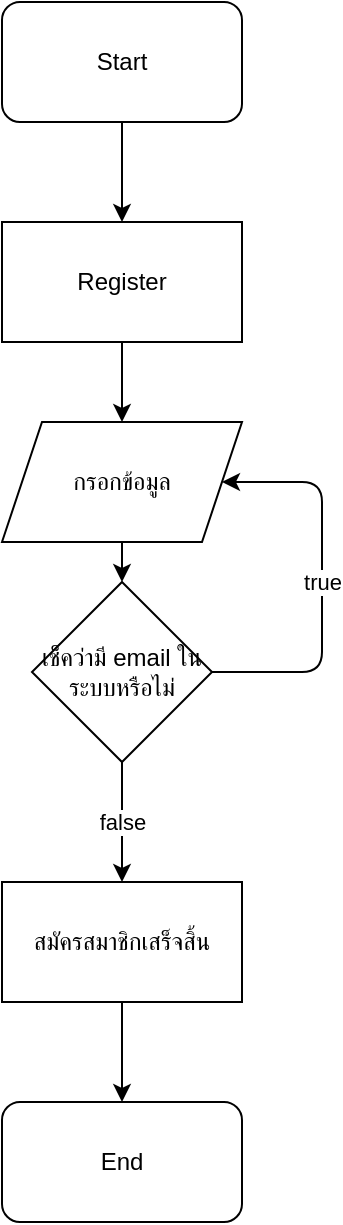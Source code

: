 <mxfile>
    <diagram id="PyJrMmM1SjAeQsl3XFVd" name="Register">
        <mxGraphModel dx="1066" dy="647" grid="1" gridSize="10" guides="1" tooltips="1" connect="1" arrows="1" fold="1" page="1" pageScale="1" pageWidth="850" pageHeight="1100" math="0" shadow="0">
            <root>
                <mxCell id="0"/>
                <mxCell id="1" parent="0"/>
                <mxCell id="ZeKJjcXw-Qp0TxT3RfJA-1" style="edgeStyle=none;html=1;exitX=0.5;exitY=1;exitDx=0;exitDy=0;entryX=0.5;entryY=0;entryDx=0;entryDy=0;" edge="1" parent="1" source="ZeKJjcXw-Qp0TxT3RfJA-2" target="ZeKJjcXw-Qp0TxT3RfJA-12">
                    <mxGeometry relative="1" as="geometry"/>
                </mxCell>
                <mxCell id="ZeKJjcXw-Qp0TxT3RfJA-2" value="Start" style="rounded=1;whiteSpace=wrap;html=1;" vertex="1" parent="1">
                    <mxGeometry x="350" y="180" width="120" height="60" as="geometry"/>
                </mxCell>
                <mxCell id="ZeKJjcXw-Qp0TxT3RfJA-3" style="edgeStyle=none;html=1;exitX=0.5;exitY=1;exitDx=0;exitDy=0;entryX=0.5;entryY=0;entryDx=0;entryDy=0;" edge="1" parent="1" source="ZeKJjcXw-Qp0TxT3RfJA-4" target="ZeKJjcXw-Qp0TxT3RfJA-7">
                    <mxGeometry relative="1" as="geometry"/>
                </mxCell>
                <mxCell id="ZeKJjcXw-Qp0TxT3RfJA-4" value="กรอกข้อมูล" style="shape=parallelogram;perimeter=parallelogramPerimeter;whiteSpace=wrap;html=1;fixedSize=1;" vertex="1" parent="1">
                    <mxGeometry x="350" y="390" width="120" height="60" as="geometry"/>
                </mxCell>
                <mxCell id="ZeKJjcXw-Qp0TxT3RfJA-5" value="true" style="edgeStyle=none;html=1;exitX=1;exitY=0.5;exitDx=0;exitDy=0;entryX=1;entryY=0.5;entryDx=0;entryDy=0;" edge="1" parent="1" source="ZeKJjcXw-Qp0TxT3RfJA-7" target="ZeKJjcXw-Qp0TxT3RfJA-4">
                    <mxGeometry relative="1" as="geometry">
                        <mxPoint x="510" y="515" as="targetPoint"/>
                        <Array as="points">
                            <mxPoint x="510" y="515"/>
                            <mxPoint x="510" y="420"/>
                        </Array>
                        <mxPoint as="offset"/>
                    </mxGeometry>
                </mxCell>
                <mxCell id="ZeKJjcXw-Qp0TxT3RfJA-6" value="false" style="edgeStyle=none;html=1;exitX=0.5;exitY=1;exitDx=0;exitDy=0;entryX=0.5;entryY=0;entryDx=0;entryDy=0;" edge="1" parent="1" source="ZeKJjcXw-Qp0TxT3RfJA-7" target="ZeKJjcXw-Qp0TxT3RfJA-9">
                    <mxGeometry relative="1" as="geometry"/>
                </mxCell>
                <mxCell id="ZeKJjcXw-Qp0TxT3RfJA-7" value="เช็คว่ามี email ในระบบหรือไม่" style="rhombus;whiteSpace=wrap;html=1;" vertex="1" parent="1">
                    <mxGeometry x="365" y="470" width="90" height="90" as="geometry"/>
                </mxCell>
                <mxCell id="ZeKJjcXw-Qp0TxT3RfJA-8" style="edgeStyle=none;html=1;exitX=0.5;exitY=1;exitDx=0;exitDy=0;entryX=0.5;entryY=0;entryDx=0;entryDy=0;" edge="1" parent="1" source="ZeKJjcXw-Qp0TxT3RfJA-9" target="ZeKJjcXw-Qp0TxT3RfJA-10">
                    <mxGeometry relative="1" as="geometry"/>
                </mxCell>
                <mxCell id="ZeKJjcXw-Qp0TxT3RfJA-9" value="สมัครสมาชิกเสร็จสิ้น" style="rounded=0;whiteSpace=wrap;html=1;" vertex="1" parent="1">
                    <mxGeometry x="350" y="620" width="120" height="60" as="geometry"/>
                </mxCell>
                <mxCell id="ZeKJjcXw-Qp0TxT3RfJA-10" value="End" style="rounded=1;whiteSpace=wrap;html=1;" vertex="1" parent="1">
                    <mxGeometry x="350" y="730" width="120" height="60" as="geometry"/>
                </mxCell>
                <mxCell id="ZeKJjcXw-Qp0TxT3RfJA-11" style="edgeStyle=none;html=1;exitX=0.5;exitY=1;exitDx=0;exitDy=0;entryX=0.5;entryY=0;entryDx=0;entryDy=0;" edge="1" parent="1" source="ZeKJjcXw-Qp0TxT3RfJA-12" target="ZeKJjcXw-Qp0TxT3RfJA-4">
                    <mxGeometry relative="1" as="geometry"/>
                </mxCell>
                <mxCell id="ZeKJjcXw-Qp0TxT3RfJA-12" value="Register" style="rounded=0;whiteSpace=wrap;html=1;" vertex="1" parent="1">
                    <mxGeometry x="350" y="290" width="120" height="60" as="geometry"/>
                </mxCell>
            </root>
        </mxGraphModel>
    </diagram>
    <diagram id="k41MNSmxpRIj_fFJD7Nm" name="Login">
        <mxGraphModel dx="1184" dy="719" grid="1" gridSize="10" guides="1" tooltips="1" connect="1" arrows="1" fold="1" page="1" pageScale="1" pageWidth="850" pageHeight="1100" math="0" shadow="0">
            <root>
                <mxCell id="0"/>
                <mxCell id="1" parent="0"/>
                <mxCell id="26" style="edgeStyle=none;html=1;exitX=0.5;exitY=1;exitDx=0;exitDy=0;entryX=0.5;entryY=0;entryDx=0;entryDy=0;" edge="1" parent="1" source="2" target="24">
                    <mxGeometry relative="1" as="geometry"/>
                </mxCell>
                <mxCell id="2" value="Start" style="rounded=1;whiteSpace=wrap;html=1;" vertex="1" parent="1">
                    <mxGeometry x="350" y="180" width="120" height="60" as="geometry"/>
                </mxCell>
                <mxCell id="18" style="edgeStyle=none;html=1;exitX=0.5;exitY=1;exitDx=0;exitDy=0;entryX=0.5;entryY=0;entryDx=0;entryDy=0;" edge="1" parent="1" source="3" target="4">
                    <mxGeometry relative="1" as="geometry"/>
                </mxCell>
                <mxCell id="3" value="กรอก email&lt;br&gt;และ password" style="shape=parallelogram;perimeter=parallelogramPerimeter;whiteSpace=wrap;html=1;fixedSize=1;" vertex="1" parent="1">
                    <mxGeometry x="350" y="390" width="120" height="60" as="geometry"/>
                </mxCell>
                <mxCell id="16" value="false" style="edgeStyle=none;html=1;exitX=1;exitY=0.5;exitDx=0;exitDy=0;entryX=1;entryY=0.5;entryDx=0;entryDy=0;" edge="1" parent="1" source="4" target="3">
                    <mxGeometry relative="1" as="geometry">
                        <mxPoint x="510" y="515" as="targetPoint"/>
                        <Array as="points">
                            <mxPoint x="510" y="515"/>
                            <mxPoint x="510" y="420"/>
                        </Array>
                        <mxPoint as="offset"/>
                    </mxGeometry>
                </mxCell>
                <mxCell id="17" value="true" style="edgeStyle=none;html=1;exitX=0.5;exitY=1;exitDx=0;exitDy=0;entryX=0.5;entryY=0;entryDx=0;entryDy=0;" edge="1" parent="1" source="4" target="5">
                    <mxGeometry relative="1" as="geometry"/>
                </mxCell>
                <mxCell id="4" value="ตรวจสอบ email และ password" style="rhombus;whiteSpace=wrap;html=1;" vertex="1" parent="1">
                    <mxGeometry x="365" y="470" width="90" height="90" as="geometry"/>
                </mxCell>
                <mxCell id="20" style="edgeStyle=none;html=1;exitX=0.5;exitY=1;exitDx=0;exitDy=0;entryX=0.5;entryY=0;entryDx=0;entryDy=0;" edge="1" parent="1" source="5" target="6">
                    <mxGeometry relative="1" as="geometry"/>
                </mxCell>
                <mxCell id="5" value="เข้าสู่ระบบ" style="rounded=0;whiteSpace=wrap;html=1;" vertex="1" parent="1">
                    <mxGeometry x="350" y="620" width="120" height="60" as="geometry"/>
                </mxCell>
                <mxCell id="6" value="End" style="rounded=1;whiteSpace=wrap;html=1;" vertex="1" parent="1">
                    <mxGeometry x="350" y="730" width="120" height="60" as="geometry"/>
                </mxCell>
                <mxCell id="25" style="edgeStyle=none;html=1;exitX=0.5;exitY=1;exitDx=0;exitDy=0;entryX=0.5;entryY=0;entryDx=0;entryDy=0;" edge="1" parent="1" source="24" target="3">
                    <mxGeometry relative="1" as="geometry"/>
                </mxCell>
                <mxCell id="24" value="Login" style="rounded=0;whiteSpace=wrap;html=1;" vertex="1" parent="1">
                    <mxGeometry x="350" y="290" width="120" height="60" as="geometry"/>
                </mxCell>
            </root>
        </mxGraphModel>
    </diagram>
    <diagram id="CVds6cfi_F3G6pu25hDD" name="Add friend">
        <mxGraphModel dx="1066" dy="647" grid="1" gridSize="10" guides="1" tooltips="1" connect="1" arrows="1" fold="1" page="1" pageScale="1" pageWidth="850" pageHeight="1100" math="0" shadow="0">
            <root>
                <mxCell id="0"/>
                <mxCell id="1" parent="0"/>
                <mxCell id="NwCu4bUde35X5dOU_-Kp-1" style="edgeStyle=none;html=1;exitX=0.5;exitY=1;exitDx=0;exitDy=0;entryX=0.5;entryY=0;entryDx=0;entryDy=0;" edge="1" parent="1" source="NwCu4bUde35X5dOU_-Kp-2" target="NwCu4bUde35X5dOU_-Kp-12">
                    <mxGeometry relative="1" as="geometry"/>
                </mxCell>
                <mxCell id="NwCu4bUde35X5dOU_-Kp-2" value="Start" style="rounded=1;whiteSpace=wrap;html=1;" vertex="1" parent="1">
                    <mxGeometry x="350" y="180" width="120" height="60" as="geometry"/>
                </mxCell>
                <mxCell id="NwCu4bUde35X5dOU_-Kp-3" style="edgeStyle=none;html=1;exitX=0.5;exitY=1;exitDx=0;exitDy=0;entryX=0.5;entryY=0;entryDx=0;entryDy=0;" edge="1" parent="1" source="NwCu4bUde35X5dOU_-Kp-4" target="NwCu4bUde35X5dOU_-Kp-7">
                    <mxGeometry relative="1" as="geometry"/>
                </mxCell>
                <mxCell id="NwCu4bUde35X5dOU_-Kp-4" value="กรอกชื่อเพื่อนที่&lt;br&gt;จะค้นหา" style="shape=parallelogram;perimeter=parallelogramPerimeter;whiteSpace=wrap;html=1;fixedSize=1;" vertex="1" parent="1">
                    <mxGeometry x="350" y="390" width="120" height="60" as="geometry"/>
                </mxCell>
                <mxCell id="NwCu4bUde35X5dOU_-Kp-5" value="true" style="edgeStyle=none;html=1;exitX=1;exitY=0.5;exitDx=0;exitDy=0;entryX=1;entryY=0.5;entryDx=0;entryDy=0;" edge="1" parent="1" source="NwCu4bUde35X5dOU_-Kp-7" target="NwCu4bUde35X5dOU_-Kp-4">
                    <mxGeometry relative="1" as="geometry">
                        <mxPoint x="510" y="515" as="targetPoint"/>
                        <Array as="points">
                            <mxPoint x="510" y="515"/>
                            <mxPoint x="510" y="420"/>
                        </Array>
                        <mxPoint as="offset"/>
                    </mxGeometry>
                </mxCell>
                <mxCell id="NwCu4bUde35X5dOU_-Kp-6" value="false" style="edgeStyle=none;html=1;exitX=0.5;exitY=1;exitDx=0;exitDy=0;entryX=0.5;entryY=0;entryDx=0;entryDy=0;" edge="1" parent="1" source="NwCu4bUde35X5dOU_-Kp-7" target="NwCu4bUde35X5dOU_-Kp-9">
                    <mxGeometry relative="1" as="geometry"/>
                </mxCell>
                <mxCell id="NwCu4bUde35X5dOU_-Kp-7" value="มีเพื่อนอยู่แล้ว" style="rhombus;whiteSpace=wrap;html=1;" vertex="1" parent="1">
                    <mxGeometry x="365" y="470" width="90" height="90" as="geometry"/>
                </mxCell>
                <mxCell id="NwCu4bUde35X5dOU_-Kp-8" style="edgeStyle=none;html=1;exitX=0.5;exitY=1;exitDx=0;exitDy=0;entryX=0.5;entryY=0;entryDx=0;entryDy=0;" edge="1" parent="1" source="NwCu4bUde35X5dOU_-Kp-9" target="NwCu4bUde35X5dOU_-Kp-10">
                    <mxGeometry relative="1" as="geometry"/>
                </mxCell>
                <mxCell id="NwCu4bUde35X5dOU_-Kp-9" value="เพิ่มเพื่อนเสร็จสิ้น" style="rounded=0;whiteSpace=wrap;html=1;" vertex="1" parent="1">
                    <mxGeometry x="350" y="620" width="120" height="60" as="geometry"/>
                </mxCell>
                <mxCell id="NwCu4bUde35X5dOU_-Kp-10" value="End" style="rounded=1;whiteSpace=wrap;html=1;" vertex="1" parent="1">
                    <mxGeometry x="350" y="730" width="120" height="60" as="geometry"/>
                </mxCell>
                <mxCell id="NwCu4bUde35X5dOU_-Kp-11" style="edgeStyle=none;html=1;exitX=0.5;exitY=1;exitDx=0;exitDy=0;entryX=0.5;entryY=0;entryDx=0;entryDy=0;" edge="1" parent="1" source="NwCu4bUde35X5dOU_-Kp-12" target="NwCu4bUde35X5dOU_-Kp-4">
                    <mxGeometry relative="1" as="geometry"/>
                </mxCell>
                <mxCell id="NwCu4bUde35X5dOU_-Kp-12" value="Add friend" style="rounded=0;whiteSpace=wrap;html=1;" vertex="1" parent="1">
                    <mxGeometry x="350" y="290" width="120" height="60" as="geometry"/>
                </mxCell>
            </root>
        </mxGraphModel>
    </diagram>
    <diagram id="NRav7JcM6mGJh2icd6QI" name="Create Group">
        <mxGraphModel dx="1066" dy="647" grid="1" gridSize="10" guides="1" tooltips="1" connect="1" arrows="1" fold="1" page="1" pageScale="1" pageWidth="850" pageHeight="1100" math="0" shadow="0">
            <root>
                <mxCell id="0"/>
                <mxCell id="1" parent="0"/>
                <mxCell id="zdrL28co5mXUtNiX3Ev--1" style="edgeStyle=none;html=1;exitX=0.5;exitY=1;exitDx=0;exitDy=0;entryX=0.5;entryY=0;entryDx=0;entryDy=0;" edge="1" parent="1" source="zdrL28co5mXUtNiX3Ev--2" target="zdrL28co5mXUtNiX3Ev--12">
                    <mxGeometry relative="1" as="geometry"/>
                </mxCell>
                <mxCell id="zdrL28co5mXUtNiX3Ev--2" value="Start" style="rounded=1;whiteSpace=wrap;html=1;" vertex="1" parent="1">
                    <mxGeometry x="350" y="180" width="120" height="60" as="geometry"/>
                </mxCell>
                <mxCell id="zdrL28co5mXUtNiX3Ev--13" style="edgeStyle=none;html=1;exitX=0.5;exitY=1;exitDx=0;exitDy=0;entryX=0.5;entryY=0;entryDx=0;entryDy=0;" edge="1" parent="1" source="zdrL28co5mXUtNiX3Ev--4" target="zdrL28co5mXUtNiX3Ev--9">
                    <mxGeometry relative="1" as="geometry"/>
                </mxCell>
                <mxCell id="zdrL28co5mXUtNiX3Ev--4" value="กรอกชื่อ group" style="shape=parallelogram;perimeter=parallelogramPerimeter;whiteSpace=wrap;html=1;fixedSize=1;" vertex="1" parent="1">
                    <mxGeometry x="350" y="390" width="120" height="60" as="geometry"/>
                </mxCell>
                <mxCell id="zdrL28co5mXUtNiX3Ev--8" style="edgeStyle=none;html=1;exitX=0.5;exitY=1;exitDx=0;exitDy=0;entryX=0.5;entryY=0;entryDx=0;entryDy=0;" edge="1" parent="1" source="zdrL28co5mXUtNiX3Ev--9" target="zdrL28co5mXUtNiX3Ev--10">
                    <mxGeometry relative="1" as="geometry"/>
                </mxCell>
                <mxCell id="zdrL28co5mXUtNiX3Ev--9" value="สร้าง group เสร็จสิ้น" style="rounded=0;whiteSpace=wrap;html=1;" vertex="1" parent="1">
                    <mxGeometry x="350" y="530" width="120" height="60" as="geometry"/>
                </mxCell>
                <mxCell id="zdrL28co5mXUtNiX3Ev--10" value="End" style="rounded=1;whiteSpace=wrap;html=1;" vertex="1" parent="1">
                    <mxGeometry x="350" y="640" width="120" height="60" as="geometry"/>
                </mxCell>
                <mxCell id="zdrL28co5mXUtNiX3Ev--11" style="edgeStyle=none;html=1;exitX=0.5;exitY=1;exitDx=0;exitDy=0;entryX=0.5;entryY=0;entryDx=0;entryDy=0;" edge="1" parent="1" source="zdrL28co5mXUtNiX3Ev--12" target="zdrL28co5mXUtNiX3Ev--4">
                    <mxGeometry relative="1" as="geometry"/>
                </mxCell>
                <mxCell id="zdrL28co5mXUtNiX3Ev--12" value="สร้าง group" style="rounded=0;whiteSpace=wrap;html=1;" vertex="1" parent="1">
                    <mxGeometry x="350" y="290" width="120" height="60" as="geometry"/>
                </mxCell>
            </root>
        </mxGraphModel>
    </diagram>
    <diagram id="xWcvocKFMW8002_qZZDH" name="Create Trip">
        <mxGraphModel dx="1066" dy="647" grid="1" gridSize="10" guides="1" tooltips="1" connect="1" arrows="1" fold="1" page="1" pageScale="1" pageWidth="850" pageHeight="1100" math="0" shadow="0">
            <root>
                <mxCell id="0"/>
                <mxCell id="1" parent="0"/>
                <mxCell id="G1adfOiWiAhAwcdr__HO-6" style="edgeStyle=none;html=1;exitX=0.5;exitY=1;exitDx=0;exitDy=0;entryX=0.5;entryY=0;entryDx=0;entryDy=0;" edge="1" parent="1" source="6YdhhxhGVN4XUVl2KUxv-2" target="VZmkItNPTV-olGGa3Bcf-1">
                    <mxGeometry relative="1" as="geometry"/>
                </mxCell>
                <mxCell id="6YdhhxhGVN4XUVl2KUxv-2" value="Start" style="rounded=1;whiteSpace=wrap;html=1;" vertex="1" parent="1">
                    <mxGeometry x="350" y="180" width="120" height="60" as="geometry"/>
                </mxCell>
                <mxCell id="6YdhhxhGVN4XUVl2KUxv-3" style="edgeStyle=none;html=1;exitX=0.5;exitY=1;exitDx=0;exitDy=0;entryX=0.5;entryY=0;entryDx=0;entryDy=0;" edge="1" parent="1" source="6YdhhxhGVN4XUVl2KUxv-4" target="6YdhhxhGVN4XUVl2KUxv-6">
                    <mxGeometry relative="1" as="geometry"/>
                </mxCell>
                <mxCell id="6YdhhxhGVN4XUVl2KUxv-4" value="กรอกชื่อ trip" style="shape=parallelogram;perimeter=parallelogramPerimeter;whiteSpace=wrap;html=1;fixedSize=1;" vertex="1" parent="1">
                    <mxGeometry x="350" y="540" width="120" height="60" as="geometry"/>
                </mxCell>
                <mxCell id="6YdhhxhGVN4XUVl2KUxv-5" style="edgeStyle=none;html=1;exitX=0.5;exitY=1;exitDx=0;exitDy=0;entryX=0.5;entryY=0;entryDx=0;entryDy=0;" edge="1" parent="1" source="6YdhhxhGVN4XUVl2KUxv-6" target="6YdhhxhGVN4XUVl2KUxv-7">
                    <mxGeometry relative="1" as="geometry"/>
                </mxCell>
                <mxCell id="6YdhhxhGVN4XUVl2KUxv-6" value="สร้าง trip เสร็จสิ้น" style="rounded=0;whiteSpace=wrap;html=1;" vertex="1" parent="1">
                    <mxGeometry x="350" y="680" width="120" height="60" as="geometry"/>
                </mxCell>
                <mxCell id="6YdhhxhGVN4XUVl2KUxv-7" value="End" style="rounded=1;whiteSpace=wrap;html=1;" vertex="1" parent="1">
                    <mxGeometry x="350" y="790" width="120" height="60" as="geometry"/>
                </mxCell>
                <mxCell id="6YdhhxhGVN4XUVl2KUxv-8" style="edgeStyle=none;html=1;exitX=0.5;exitY=1;exitDx=0;exitDy=0;entryX=0.5;entryY=0;entryDx=0;entryDy=0;" edge="1" parent="1" target="6YdhhxhGVN4XUVl2KUxv-4">
                    <mxGeometry relative="1" as="geometry">
                        <mxPoint x="410" y="500" as="sourcePoint"/>
                    </mxGeometry>
                </mxCell>
                <mxCell id="6YdhhxhGVN4XUVl2KUxv-9" value="สร้าง trip" style="rounded=0;whiteSpace=wrap;html=1;" vertex="1" parent="1">
                    <mxGeometry x="350" y="440" width="120" height="60" as="geometry"/>
                </mxCell>
                <mxCell id="G1adfOiWiAhAwcdr__HO-3" style="edgeStyle=none;html=1;exitX=0.5;exitY=1;exitDx=0;exitDy=0;entryX=0.5;entryY=0;entryDx=0;entryDy=0;" edge="1" parent="1" source="VZmkItNPTV-olGGa3Bcf-1" target="6YdhhxhGVN4XUVl2KUxv-9">
                    <mxGeometry relative="1" as="geometry"/>
                </mxCell>
                <mxCell id="G1adfOiWiAhAwcdr__HO-4" value="true" style="edgeLabel;html=1;align=center;verticalAlign=middle;resizable=0;points=[];" vertex="1" connectable="0" parent="G1adfOiWiAhAwcdr__HO-3">
                    <mxGeometry x="-0.212" y="1" relative="1" as="geometry">
                        <mxPoint as="offset"/>
                    </mxGeometry>
                </mxCell>
                <mxCell id="G1adfOiWiAhAwcdr__HO-5" value="false" style="edgeStyle=none;html=1;exitX=1;exitY=0.5;exitDx=0;exitDy=0;entryX=0;entryY=0.5;entryDx=0;entryDy=0;" edge="1" parent="1" source="VZmkItNPTV-olGGa3Bcf-1" target="G1adfOiWiAhAwcdr__HO-2">
                    <mxGeometry relative="1" as="geometry"/>
                </mxCell>
                <mxCell id="VZmkItNPTV-olGGa3Bcf-1" value="มี group หรือยัง" style="rhombus;whiteSpace=wrap;html=1;" vertex="1" parent="1">
                    <mxGeometry x="365" y="295" width="90" height="90" as="geometry"/>
                </mxCell>
                <mxCell id="G1adfOiWiAhAwcdr__HO-2" value="ต้องกลับไปสร้าง &lt;br&gt;group ก่อน" style="rounded=0;whiteSpace=wrap;html=1;" vertex="1" parent="1">
                    <mxGeometry x="520" y="310" width="120" height="60" as="geometry"/>
                </mxCell>
            </root>
        </mxGraphModel>
    </diagram>
    <diagram id="rwiyw8NoTTZhS52I_1hm" name="Invite member group/trip">
        <mxGraphModel dx="1066" dy="647" grid="1" gridSize="10" guides="1" tooltips="1" connect="1" arrows="1" fold="1" page="1" pageScale="1" pageWidth="850" pageHeight="1100" math="0" shadow="0">
            <root>
                <mxCell id="0"/>
                <mxCell id="1" parent="0"/>
                <mxCell id="DnH-XZ8R9E-RzDZh9lpv-1" style="edgeStyle=none;html=1;exitX=0.5;exitY=1;exitDx=0;exitDy=0;entryX=0.5;entryY=0;entryDx=0;entryDy=0;" edge="1" parent="1" source="DnH-XZ8R9E-RzDZh9lpv-2" target="DnH-XZ8R9E-RzDZh9lpv-12">
                    <mxGeometry relative="1" as="geometry"/>
                </mxCell>
                <mxCell id="DnH-XZ8R9E-RzDZh9lpv-2" value="Start" style="rounded=1;whiteSpace=wrap;html=1;" vertex="1" parent="1">
                    <mxGeometry x="350" y="250" width="120" height="60" as="geometry"/>
                </mxCell>
                <mxCell id="DnH-XZ8R9E-RzDZh9lpv-6" value="true" style="edgeStyle=none;html=1;exitX=0.5;exitY=1;exitDx=0;exitDy=0;entryX=0.5;entryY=0;entryDx=0;entryDy=0;" edge="1" parent="1" source="DnH-XZ8R9E-RzDZh9lpv-7" target="DnH-XZ8R9E-RzDZh9lpv-9">
                    <mxGeometry relative="1" as="geometry"/>
                </mxCell>
                <mxCell id="DnH-XZ8R9E-RzDZh9lpv-14" style="edgeStyle=none;html=1;exitX=1;exitY=0.5;exitDx=0;exitDy=0;" edge="1" parent="1" source="DnH-XZ8R9E-RzDZh9lpv-7">
                    <mxGeometry relative="1" as="geometry">
                        <mxPoint x="520" y="555" as="targetPoint"/>
                    </mxGeometry>
                </mxCell>
                <mxCell id="DnH-XZ8R9E-RzDZh9lpv-7" value="อยู่ใน group/trip แล้วหรือไม่" style="rhombus;whiteSpace=wrap;html=1;" vertex="1" parent="1">
                    <mxGeometry x="365" y="510" width="90" height="90" as="geometry"/>
                </mxCell>
                <mxCell id="DnH-XZ8R9E-RzDZh9lpv-8" style="edgeStyle=none;html=1;exitX=0.5;exitY=1;exitDx=0;exitDy=0;entryX=0.5;entryY=0;entryDx=0;entryDy=0;" edge="1" parent="1" source="DnH-XZ8R9E-RzDZh9lpv-9" target="DnH-XZ8R9E-RzDZh9lpv-10">
                    <mxGeometry relative="1" as="geometry"/>
                </mxCell>
                <mxCell id="DnH-XZ8R9E-RzDZh9lpv-9" value="ชวนสำเร็จ" style="rounded=0;whiteSpace=wrap;html=1;" vertex="1" parent="1">
                    <mxGeometry x="350" y="660" width="120" height="60" as="geometry"/>
                </mxCell>
                <mxCell id="DnH-XZ8R9E-RzDZh9lpv-10" value="End" style="rounded=1;whiteSpace=wrap;html=1;" vertex="1" parent="1">
                    <mxGeometry x="350" y="770" width="120" height="60" as="geometry"/>
                </mxCell>
                <mxCell id="DnH-XZ8R9E-RzDZh9lpv-13" style="edgeStyle=none;html=1;entryX=0.5;entryY=0;entryDx=0;entryDy=0;" edge="1" parent="1" source="DnH-XZ8R9E-RzDZh9lpv-12" target="DnH-XZ8R9E-RzDZh9lpv-7">
                    <mxGeometry relative="1" as="geometry"/>
                </mxCell>
                <mxCell id="DnH-XZ8R9E-RzDZh9lpv-12" value="ชวนเพื่อนเข้า &lt;br&gt;group / trip" style="rounded=0;whiteSpace=wrap;html=1;" vertex="1" parent="1">
                    <mxGeometry x="350" y="390" width="120" height="60" as="geometry"/>
                </mxCell>
                <mxCell id="DnH-XZ8R9E-RzDZh9lpv-15" value="Create group" style="rounded=0;whiteSpace=wrap;html=1;" vertex="1" parent="1">
                    <mxGeometry x="520" y="525" width="120" height="60" as="geometry"/>
                </mxCell>
            </root>
        </mxGraphModel>
    </diagram>
    <diagram id="89Xly3eU9RbLHs3Lzw_6" name="Check member location">
        <mxGraphModel dx="1066" dy="647" grid="1" gridSize="10" guides="1" tooltips="1" connect="1" arrows="1" fold="1" page="1" pageScale="1" pageWidth="850" pageHeight="1100" math="0" shadow="0">
            <root>
                <mxCell id="0"/>
                <mxCell id="1" parent="0"/>
                <mxCell id="NoPZ4US2uGAcEZ3gCp_l-1" style="edgeStyle=none;html=1;exitX=0.5;exitY=1;exitDx=0;exitDy=0;entryX=0.5;entryY=0;entryDx=0;entryDy=0;" edge="1" parent="1" source="NoPZ4US2uGAcEZ3gCp_l-2" target="NoPZ4US2uGAcEZ3gCp_l-12">
                    <mxGeometry relative="1" as="geometry"/>
                </mxCell>
                <mxCell id="NoPZ4US2uGAcEZ3gCp_l-2" value="Start" style="rounded=1;whiteSpace=wrap;html=1;" vertex="1" parent="1">
                    <mxGeometry x="350" y="180" width="120" height="60" as="geometry"/>
                </mxCell>
                <mxCell id="NoPZ4US2uGAcEZ3gCp_l-8" style="edgeStyle=none;html=1;exitX=0.5;exitY=1;exitDx=0;exitDy=0;entryX=0.5;entryY=0;entryDx=0;entryDy=0;" edge="1" parent="1" source="NoPZ4US2uGAcEZ3gCp_l-9" target="NoPZ4US2uGAcEZ3gCp_l-10">
                    <mxGeometry relative="1" as="geometry"/>
                </mxCell>
                <mxCell id="NoPZ4US2uGAcEZ3gCp_l-9" value="Show the location of members" style="rounded=0;whiteSpace=wrap;html=1;" vertex="1" parent="1">
                    <mxGeometry x="350" y="530" width="120" height="60" as="geometry"/>
                </mxCell>
                <mxCell id="NoPZ4US2uGAcEZ3gCp_l-10" value="End" style="rounded=1;whiteSpace=wrap;html=1;" vertex="1" parent="1">
                    <mxGeometry x="350" y="640" width="120" height="60" as="geometry"/>
                </mxCell>
                <mxCell id="NoPZ4US2uGAcEZ3gCp_l-17" style="edgeStyle=none;html=1;" edge="1" parent="1" source="NoPZ4US2uGAcEZ3gCp_l-12" target="NoPZ4US2uGAcEZ3gCp_l-13">
                    <mxGeometry relative="1" as="geometry">
                        <mxPoint x="410" y="380" as="sourcePoint"/>
                    </mxGeometry>
                </mxCell>
                <mxCell id="NoPZ4US2uGAcEZ3gCp_l-12" value="Check member location" style="rounded=0;whiteSpace=wrap;html=1;" vertex="1" parent="1">
                    <mxGeometry x="350" y="290" width="120" height="60" as="geometry"/>
                </mxCell>
                <mxCell id="NoPZ4US2uGAcEZ3gCp_l-15" style="edgeStyle=none;html=1;entryX=0;entryY=0.5;entryDx=0;entryDy=0;" edge="1" parent="1" source="NoPZ4US2uGAcEZ3gCp_l-13" target="NoPZ4US2uGAcEZ3gCp_l-14">
                    <mxGeometry relative="1" as="geometry"/>
                </mxCell>
                <mxCell id="NoPZ4US2uGAcEZ3gCp_l-16" style="edgeStyle=none;html=1;entryX=0.5;entryY=0;entryDx=0;entryDy=0;" edge="1" parent="1" source="NoPZ4US2uGAcEZ3gCp_l-13" target="NoPZ4US2uGAcEZ3gCp_l-9">
                    <mxGeometry relative="1" as="geometry"/>
                </mxCell>
                <mxCell id="NoPZ4US2uGAcEZ3gCp_l-13" value="สร้าง trip แล้วหรือยัง" style="rhombus;whiteSpace=wrap;html=1;" vertex="1" parent="1">
                    <mxGeometry x="365" y="400" width="90" height="90" as="geometry"/>
                </mxCell>
                <mxCell id="NoPZ4US2uGAcEZ3gCp_l-14" value="Create Trip" style="rounded=0;whiteSpace=wrap;html=1;" vertex="1" parent="1">
                    <mxGeometry x="520" y="415" width="120" height="60" as="geometry"/>
                </mxCell>
            </root>
        </mxGraphModel>
    </diagram>
</mxfile>